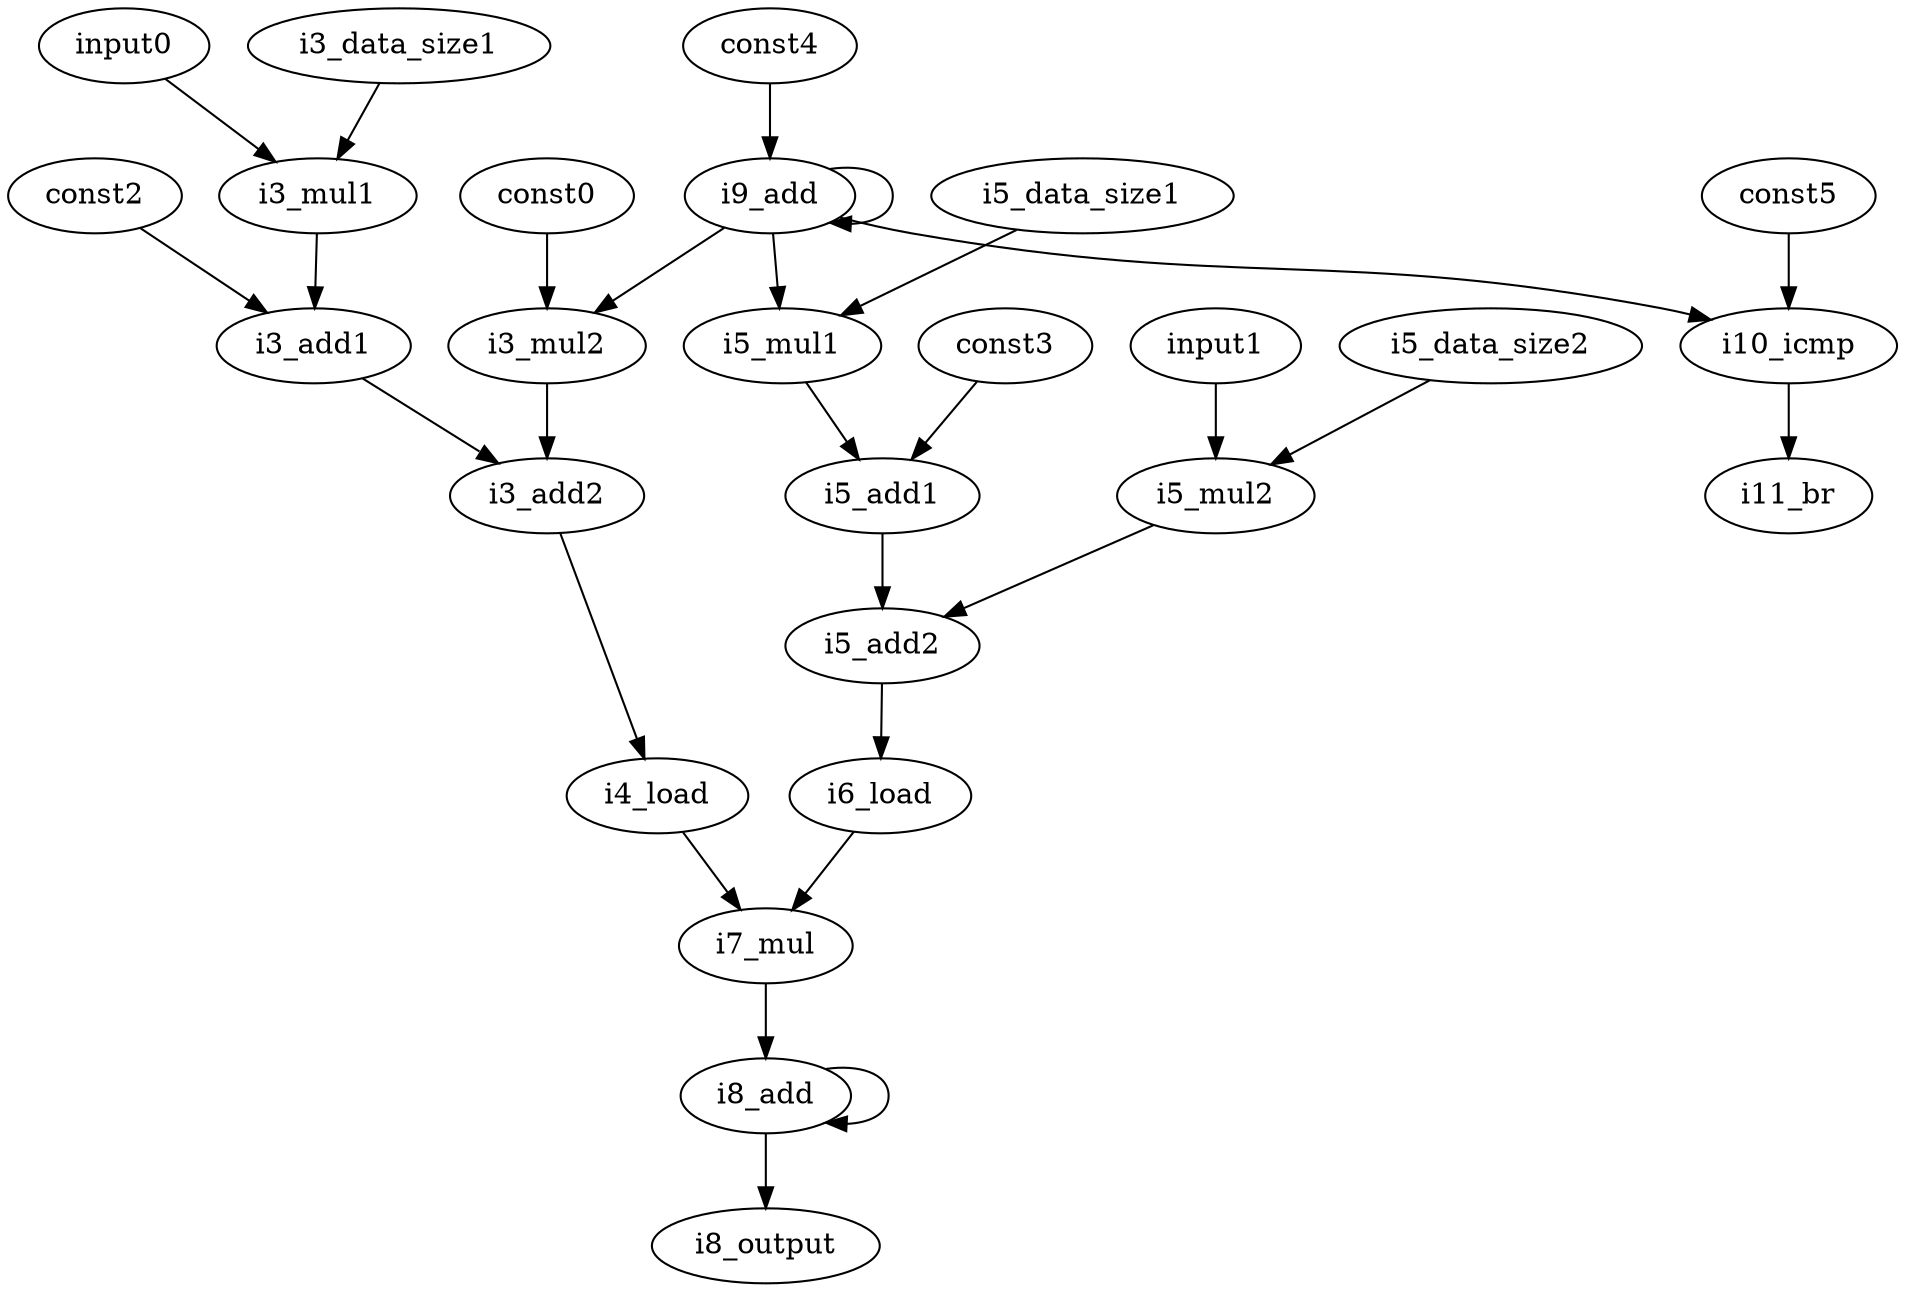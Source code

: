 digraph "G" {
const0 [opcode=const, constVal="0"];
const2 [opcode=const, constVal="2560"];
i3_data_size1 [opcode=const, constVal="80"];
input0 [opcode=input];
i3_mul1 [opcode=mul];
i3_add1 [opcode=add];
i3_mul2 [opcode=mul];
i3_add2 [opcode=add];
i4_load [opcode=load];
const3 [opcode=const, constVal="2816"];
i5_data_size1 [opcode=const, constVal="80"];
i5_mul1 [opcode=mul];
i5_add1 [opcode=add];
i5_data_size2 [opcode=const, constVal="4"];
input1 [opcode=input];
i5_mul2 [opcode=mul];
i5_add2 [opcode=add];
i6_load [opcode=load];
i7_mul [opcode=mul];
i8_add [opcode=add];
const4 [opcode=const, constVal="1"];
i9_add [opcode=add];
const5 [opcode=const, constVal="20"];
i10_icmp [opcode=icmp];
i11_br [opcode="io_width_1", original_opcode=br];
i8_output [opcode=output];
const0 -> i3_mul2 [operand=any2input];
const2 -> i3_add1 [operand=any2input];
i3_data_size1 -> i3_mul1 [operand=any2input];
input0 -> i3_mul1 [operand=any2input];
i3_mul1 -> i3_add1 [operand=any2input];
i3_add1 -> i3_add2 [operand=any2input];
i3_mul2 -> i3_add2 [operand=any2input];
i3_add2 -> i4_load [operand=addr];
i4_load -> i7_mul [operand=any2input];
const3 -> i5_add1 [operand=any2input];
i5_data_size1 -> i5_mul1 [operand=any2input];
i5_mul1 -> i5_add1 [operand=any2input];
i5_add1 -> i5_add2 [operand=any2input];
i5_data_size2 -> i5_mul2 [operand=any2input];
input1 -> i5_mul2 [operand=any2input];
i5_mul2 -> i5_add2 [operand=any2input];
i5_add2 -> i6_load [operand=addr];
i6_load -> i7_mul [operand=any2input];
i7_mul -> i8_add [operand=any2input];
i8_add -> i8_output;
i8_add -> i8_add [operand=RHS];
const4 -> i9_add [operand=any2input];
i9_add -> i10_icmp [operand=LHS];
i9_add -> i3_mul2 [operand=any2input];
i9_add -> i5_mul1 [operand=any2input];
i9_add -> i9_add [operand=any2input];
const5 -> i10_icmp [operand=RHS];
i10_icmp -> i11_br [operand="branch_cond"];
}
